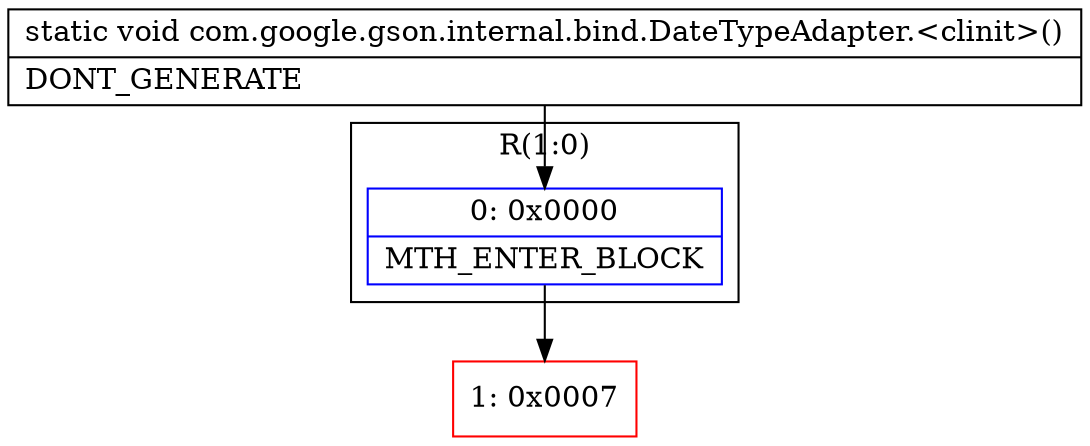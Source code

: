 digraph "CFG forcom.google.gson.internal.bind.DateTypeAdapter.\<clinit\>()V" {
subgraph cluster_Region_836727208 {
label = "R(1:0)";
node [shape=record,color=blue];
Node_0 [shape=record,label="{0\:\ 0x0000|MTH_ENTER_BLOCK\l}"];
}
Node_1 [shape=record,color=red,label="{1\:\ 0x0007}"];
MethodNode[shape=record,label="{static void com.google.gson.internal.bind.DateTypeAdapter.\<clinit\>()  | DONT_GENERATE\l}"];
MethodNode -> Node_0;
Node_0 -> Node_1;
}

